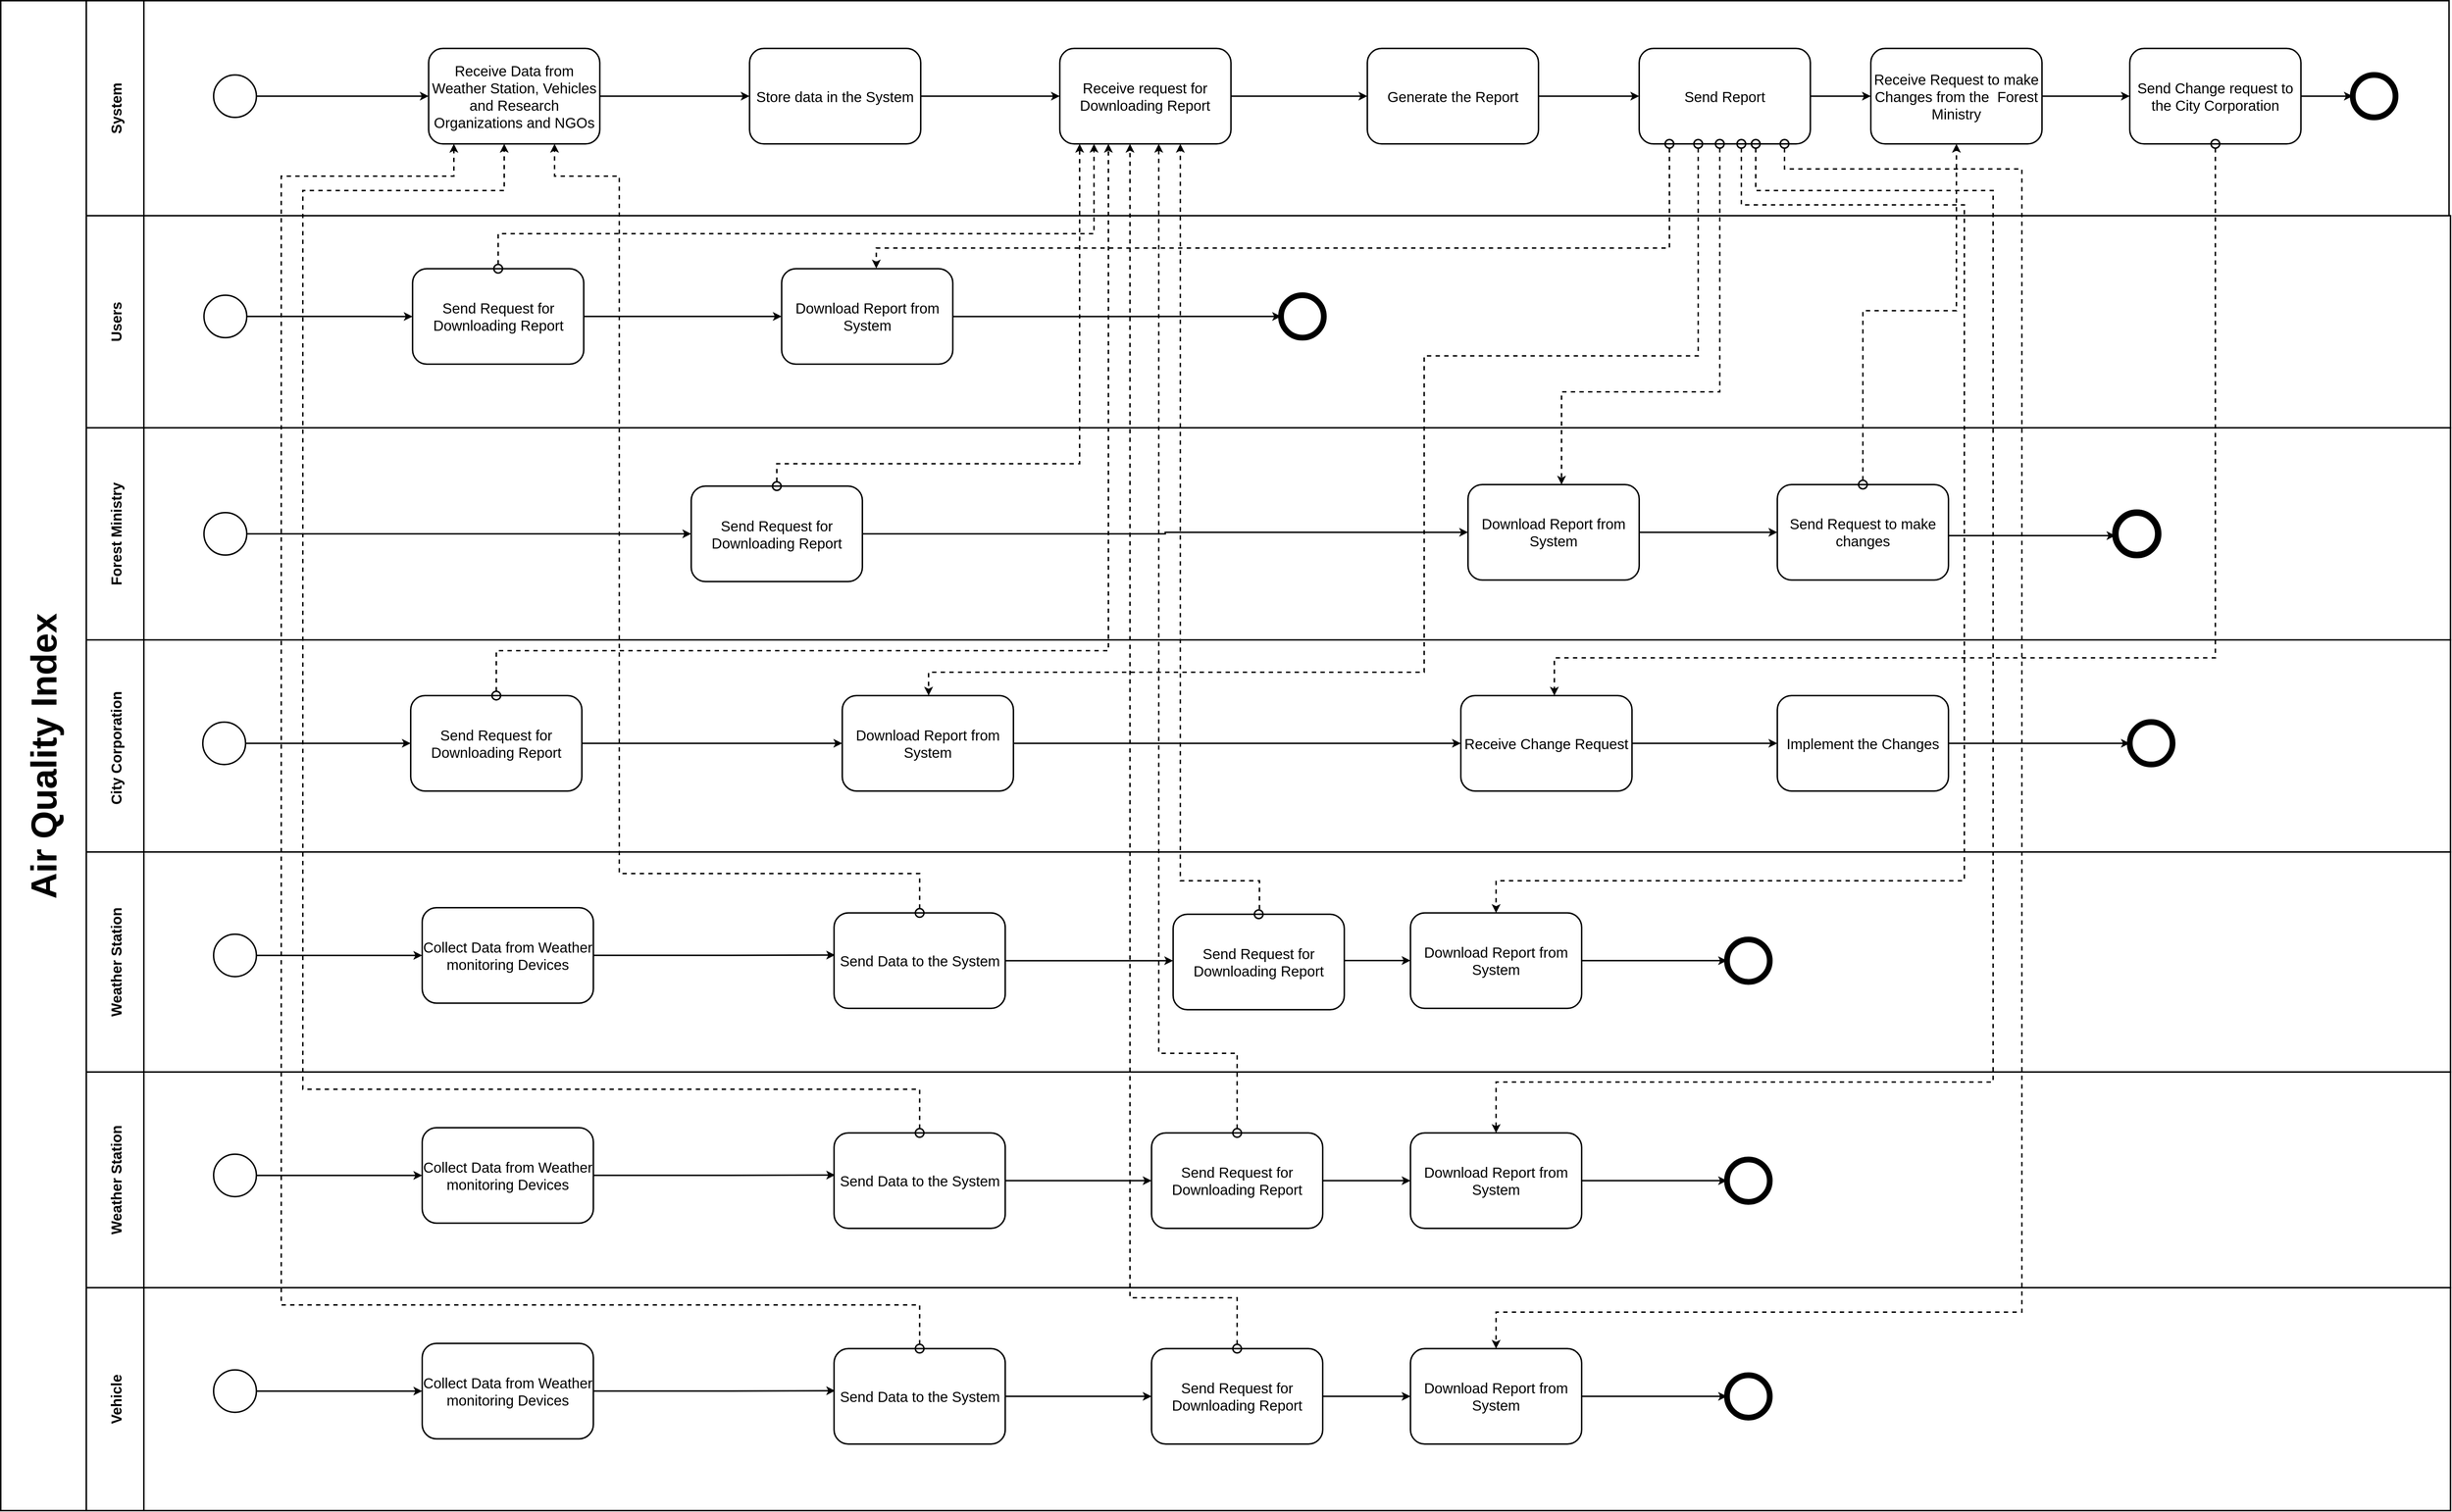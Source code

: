 <mxfile version="20.2.7" type="github">
  <diagram id="EGwHfUXkq1iX7QBWrGjY" name="Page-1">
    <mxGraphModel dx="3460" dy="3030" grid="1" gridSize="10" guides="1" tooltips="1" connect="1" arrows="1" fold="1" page="1" pageScale="1" pageWidth="850" pageHeight="1100" math="0" shadow="0">
      <root>
        <mxCell id="0" />
        <mxCell id="1" parent="0" />
        <mxCell id="SZ60Rxk3fcdrMn_OHQnN-103" value="Users" style="swimlane;horizontal=0;startSize=80;strokeWidth=2;fontSize=20;" vertex="1" parent="1">
          <mxGeometry x="298.983" y="-435" width="3286.907" height="295" as="geometry" />
        </mxCell>
        <mxCell id="SZ60Rxk3fcdrMn_OHQnN-104" style="edgeStyle=orthogonalEdgeStyle;shape=connector;rounded=0;orthogonalLoop=1;jettySize=auto;html=1;exitX=1;exitY=0.5;exitDx=0;exitDy=0;exitPerimeter=0;labelBackgroundColor=default;fontFamily=Helvetica;fontSize=11;fontColor=default;startArrow=none;startFill=0;endArrow=classic;strokeColor=default;strokeWidth=2;" edge="1" parent="SZ60Rxk3fcdrMn_OHQnN-103" source="SZ60Rxk3fcdrMn_OHQnN-105" target="SZ60Rxk3fcdrMn_OHQnN-110">
          <mxGeometry relative="1" as="geometry" />
        </mxCell>
        <mxCell id="SZ60Rxk3fcdrMn_OHQnN-105" value="" style="strokeWidth=2;html=1;shape=mxgraph.flowchart.start_2;whiteSpace=wrap;" vertex="1" parent="SZ60Rxk3fcdrMn_OHQnN-103">
          <mxGeometry x="163.602" y="110.625" width="59.492" height="59" as="geometry" />
        </mxCell>
        <mxCell id="SZ60Rxk3fcdrMn_OHQnN-106" value="" style="strokeWidth=8;html=1;shape=mxgraph.flowchart.start_2;whiteSpace=wrap;" vertex="1" parent="SZ60Rxk3fcdrMn_OHQnN-103">
          <mxGeometry x="1661.021" y="110.625" width="59.492" height="59" as="geometry" />
        </mxCell>
        <mxCell id="SZ60Rxk3fcdrMn_OHQnN-107" value="&lt;span style=&quot;font-size: 20px;&quot;&gt;Download Report from System&lt;/span&gt;" style="rounded=1;whiteSpace=wrap;html=1;strokeWidth=2;" vertex="1" parent="SZ60Rxk3fcdrMn_OHQnN-103">
          <mxGeometry x="966.737" y="73.75" width="237.966" height="132.75" as="geometry" />
        </mxCell>
        <mxCell id="SZ60Rxk3fcdrMn_OHQnN-108" style="edgeStyle=orthogonalEdgeStyle;rounded=0;orthogonalLoop=1;jettySize=auto;html=1;entryX=0;entryY=0.5;entryDx=0;entryDy=0;entryPerimeter=0;strokeWidth=2;" edge="1" parent="SZ60Rxk3fcdrMn_OHQnN-103" source="SZ60Rxk3fcdrMn_OHQnN-107" target="SZ60Rxk3fcdrMn_OHQnN-106">
          <mxGeometry relative="1" as="geometry">
            <mxPoint x="1027.657" y="139.668" as="targetPoint" />
          </mxGeometry>
        </mxCell>
        <mxCell id="SZ60Rxk3fcdrMn_OHQnN-109" style="edgeStyle=orthogonalEdgeStyle;shape=connector;rounded=0;orthogonalLoop=1;jettySize=auto;html=1;exitX=1;exitY=0.5;exitDx=0;exitDy=0;entryX=0;entryY=0.5;entryDx=0;entryDy=0;labelBackgroundColor=default;fontFamily=Helvetica;fontSize=11;fontColor=default;startArrow=none;startFill=0;endArrow=classic;strokeColor=default;strokeWidth=2;" edge="1" parent="SZ60Rxk3fcdrMn_OHQnN-103" source="SZ60Rxk3fcdrMn_OHQnN-110" target="SZ60Rxk3fcdrMn_OHQnN-107">
          <mxGeometry relative="1" as="geometry" />
        </mxCell>
        <mxCell id="SZ60Rxk3fcdrMn_OHQnN-110" value="&lt;span style=&quot;font-size: 20px;&quot;&gt;Send Request for Downloading Report&lt;/span&gt;" style="rounded=1;whiteSpace=wrap;html=1;strokeWidth=2;" vertex="1" parent="SZ60Rxk3fcdrMn_OHQnN-103">
          <mxGeometry x="453.623" y="73.75" width="237.966" height="132.75" as="geometry" />
        </mxCell>
        <mxCell id="SZ60Rxk3fcdrMn_OHQnN-111" value="Weather Station" style="swimlane;horizontal=0;startSize=80;fillStyle=solid;strokeWidth=2;fontSize=20;fontStyle=1" vertex="1" parent="1">
          <mxGeometry x="298.983" y="756" width="3286.91" height="300" as="geometry" />
        </mxCell>
        <mxCell id="SZ60Rxk3fcdrMn_OHQnN-112" style="edgeStyle=orthogonalEdgeStyle;rounded=0;orthogonalLoop=1;jettySize=auto;html=1;entryX=0;entryY=0.5;entryDx=0;entryDy=0;strokeWidth=2;" edge="1" parent="SZ60Rxk3fcdrMn_OHQnN-111" source="SZ60Rxk3fcdrMn_OHQnN-113" target="SZ60Rxk3fcdrMn_OHQnN-115">
          <mxGeometry relative="1" as="geometry" />
        </mxCell>
        <mxCell id="SZ60Rxk3fcdrMn_OHQnN-113" value="" style="strokeWidth=2;html=1;shape=mxgraph.flowchart.start_2;whiteSpace=wrap;" vertex="1" parent="SZ60Rxk3fcdrMn_OHQnN-111">
          <mxGeometry x="176.987" y="114.313" width="59.492" height="59" as="geometry" />
        </mxCell>
        <mxCell id="SZ60Rxk3fcdrMn_OHQnN-114" style="edgeStyle=orthogonalEdgeStyle;rounded=0;orthogonalLoop=1;jettySize=auto;html=1;entryX=0.006;entryY=0.441;entryDx=0;entryDy=0;entryPerimeter=0;strokeWidth=2;" edge="1" parent="SZ60Rxk3fcdrMn_OHQnN-111" source="SZ60Rxk3fcdrMn_OHQnN-115" target="SZ60Rxk3fcdrMn_OHQnN-117">
          <mxGeometry relative="1" as="geometry" />
        </mxCell>
        <mxCell id="SZ60Rxk3fcdrMn_OHQnN-115" value="&lt;font style=&quot;font-size: 20px;&quot;&gt;Collect Data from Weather monitoring Devices&lt;/font&gt;" style="rounded=1;whiteSpace=wrap;html=1;strokeWidth=2;" vertex="1" parent="SZ60Rxk3fcdrMn_OHQnN-111">
          <mxGeometry x="467.008" y="77.438" width="237.966" height="132.75" as="geometry" />
        </mxCell>
        <mxCell id="SZ60Rxk3fcdrMn_OHQnN-116" style="edgeStyle=orthogonalEdgeStyle;rounded=0;orthogonalLoop=1;jettySize=auto;html=1;strokeWidth=2;" edge="1" parent="SZ60Rxk3fcdrMn_OHQnN-111" source="SZ60Rxk3fcdrMn_OHQnN-117" target="SZ60Rxk3fcdrMn_OHQnN-120">
          <mxGeometry relative="1" as="geometry">
            <mxPoint x="1502.16" y="150.845" as="targetPoint" />
          </mxGeometry>
        </mxCell>
        <mxCell id="SZ60Rxk3fcdrMn_OHQnN-117" value="&lt;font style=&quot;font-size: 20px;&quot;&gt;Send Data to the System&lt;/font&gt;" style="rounded=1;whiteSpace=wrap;html=1;strokeWidth=2;" vertex="1" parent="SZ60Rxk3fcdrMn_OHQnN-111">
          <mxGeometry x="1039.614" y="84.812" width="237.966" height="132.75" as="geometry" />
        </mxCell>
        <mxCell id="SZ60Rxk3fcdrMn_OHQnN-118" value="&lt;font style=&quot;font-size: 20px;&quot;&gt;Download Report from System&lt;/font&gt;" style="rounded=1;whiteSpace=wrap;html=1;strokeWidth=2;" vertex="1" parent="SZ60Rxk3fcdrMn_OHQnN-111">
          <mxGeometry x="1841.013" y="84.81" width="237.966" height="132.75" as="geometry" />
        </mxCell>
        <mxCell id="SZ60Rxk3fcdrMn_OHQnN-119" style="edgeStyle=orthogonalEdgeStyle;rounded=0;orthogonalLoop=1;jettySize=auto;html=1;strokeWidth=2;" edge="1" parent="SZ60Rxk3fcdrMn_OHQnN-111" source="SZ60Rxk3fcdrMn_OHQnN-118" target="SZ60Rxk3fcdrMn_OHQnN-122">
          <mxGeometry relative="1" as="geometry">
            <mxPoint x="2242.447" y="150.728" as="targetPoint" />
          </mxGeometry>
        </mxCell>
        <mxCell id="SZ60Rxk3fcdrMn_OHQnN-120" value="&lt;font style=&quot;font-size: 20px;&quot;&gt;Send Request for Downloading Report&lt;/font&gt;" style="rounded=1;whiteSpace=wrap;html=1;strokeWidth=2;" vertex="1" parent="SZ60Rxk3fcdrMn_OHQnN-111">
          <mxGeometry x="1481.013" y="84.81" width="237.966" height="132.75" as="geometry" />
        </mxCell>
        <mxCell id="SZ60Rxk3fcdrMn_OHQnN-121" style="edgeStyle=orthogonalEdgeStyle;rounded=0;orthogonalLoop=1;jettySize=auto;html=1;strokeWidth=2;" edge="1" parent="SZ60Rxk3fcdrMn_OHQnN-111" source="SZ60Rxk3fcdrMn_OHQnN-120" target="SZ60Rxk3fcdrMn_OHQnN-118">
          <mxGeometry relative="1" as="geometry">
            <mxPoint x="1482.036" y="-278.965" as="sourcePoint" />
            <mxPoint x="1532.034" y="-272.63" as="targetPoint" />
          </mxGeometry>
        </mxCell>
        <mxCell id="SZ60Rxk3fcdrMn_OHQnN-122" value="" style="strokeWidth=8;html=1;shape=mxgraph.flowchart.start_2;whiteSpace=wrap;" vertex="1" parent="SZ60Rxk3fcdrMn_OHQnN-111">
          <mxGeometry x="2281.021" y="121.69" width="59.492" height="59" as="geometry" />
        </mxCell>
        <mxCell id="SZ60Rxk3fcdrMn_OHQnN-123" value="City Corporation " style="swimlane;horizontal=0;startSize=80;strokeWidth=2;fontSize=20;" vertex="1" parent="1">
          <mxGeometry x="298.983" y="155" width="3286.907" height="295" as="geometry" />
        </mxCell>
        <mxCell id="SZ60Rxk3fcdrMn_OHQnN-124" value="" style="strokeWidth=2;html=1;shape=mxgraph.flowchart.start_2;whiteSpace=wrap;" vertex="1" parent="SZ60Rxk3fcdrMn_OHQnN-123">
          <mxGeometry x="161.952" y="114.315" width="59.492" height="59" as="geometry" />
        </mxCell>
        <mxCell id="SZ60Rxk3fcdrMn_OHQnN-125" value="" style="strokeWidth=8;html=1;shape=mxgraph.flowchart.start_2;whiteSpace=wrap;" vertex="1" parent="SZ60Rxk3fcdrMn_OHQnN-123">
          <mxGeometry x="2841.021" y="114.31" width="59.492" height="59" as="geometry" />
        </mxCell>
        <mxCell id="SZ60Rxk3fcdrMn_OHQnN-126" value="&lt;font style=&quot;font-size: 20px;&quot;&gt;Download Report from System&lt;/font&gt;" style="rounded=1;whiteSpace=wrap;html=1;strokeWidth=2;" vertex="1" parent="SZ60Rxk3fcdrMn_OHQnN-123">
          <mxGeometry x="1051.013" y="77.44" width="237.966" height="132.75" as="geometry" />
        </mxCell>
        <mxCell id="SZ60Rxk3fcdrMn_OHQnN-127" style="edgeStyle=orthogonalEdgeStyle;rounded=0;orthogonalLoop=1;jettySize=auto;html=1;strokeWidth=2;" edge="1" parent="SZ60Rxk3fcdrMn_OHQnN-123" source="SZ60Rxk3fcdrMn_OHQnN-124" target="SZ60Rxk3fcdrMn_OHQnN-129">
          <mxGeometry relative="1" as="geometry">
            <mxPoint x="411.017" y="144" as="targetPoint" />
          </mxGeometry>
        </mxCell>
        <mxCell id="SZ60Rxk3fcdrMn_OHQnN-128" style="edgeStyle=orthogonalEdgeStyle;rounded=0;orthogonalLoop=1;jettySize=auto;html=1;strokeWidth=2;" edge="1" parent="SZ60Rxk3fcdrMn_OHQnN-123" source="SZ60Rxk3fcdrMn_OHQnN-126" target="SZ60Rxk3fcdrMn_OHQnN-131">
          <mxGeometry relative="1" as="geometry">
            <mxPoint x="1738.985" y="151.143" as="sourcePoint" />
            <mxPoint x="1601.017" y="175" as="targetPoint" />
            <Array as="points" />
          </mxGeometry>
        </mxCell>
        <mxCell id="SZ60Rxk3fcdrMn_OHQnN-129" value="&lt;font style=&quot;font-size: 20px;&quot;&gt;Send Request for Downloading Report&lt;/font&gt;" style="rounded=1;whiteSpace=wrap;html=1;strokeWidth=2;" vertex="1" parent="SZ60Rxk3fcdrMn_OHQnN-123">
          <mxGeometry x="451.013" y="77.44" width="237.966" height="132.75" as="geometry" />
        </mxCell>
        <mxCell id="SZ60Rxk3fcdrMn_OHQnN-130" style="edgeStyle=orthogonalEdgeStyle;rounded=0;orthogonalLoop=1;jettySize=auto;html=1;strokeWidth=2;" edge="1" parent="SZ60Rxk3fcdrMn_OHQnN-123" source="SZ60Rxk3fcdrMn_OHQnN-129" target="SZ60Rxk3fcdrMn_OHQnN-126">
          <mxGeometry relative="1" as="geometry">
            <mxPoint x="711.019" y="153.665" as="sourcePoint" />
            <mxPoint x="761.017" y="160" as="targetPoint" />
          </mxGeometry>
        </mxCell>
        <mxCell id="SZ60Rxk3fcdrMn_OHQnN-131" value="&lt;font style=&quot;font-size: 20px;&quot;&gt;Receive Change Request&lt;/font&gt;" style="rounded=1;whiteSpace=wrap;html=1;strokeWidth=2;" vertex="1" parent="SZ60Rxk3fcdrMn_OHQnN-123">
          <mxGeometry x="1911.013" y="77.44" width="237.966" height="132.75" as="geometry" />
        </mxCell>
        <mxCell id="SZ60Rxk3fcdrMn_OHQnN-132" style="edgeStyle=orthogonalEdgeStyle;rounded=0;orthogonalLoop=1;jettySize=auto;html=1;strokeWidth=2;" edge="1" parent="SZ60Rxk3fcdrMn_OHQnN-123" source="SZ60Rxk3fcdrMn_OHQnN-131" target="SZ60Rxk3fcdrMn_OHQnN-133">
          <mxGeometry relative="1" as="geometry">
            <mxPoint x="1801.019" y="153.8" as="sourcePoint" />
            <mxPoint x="1991.017" y="145" as="targetPoint" />
            <Array as="points" />
          </mxGeometry>
        </mxCell>
        <mxCell id="SZ60Rxk3fcdrMn_OHQnN-133" value="&lt;font style=&quot;font-size: 20px;&quot;&gt;Implement the Changes&lt;/font&gt;" style="rounded=1;whiteSpace=wrap;html=1;strokeWidth=2;" vertex="1" parent="SZ60Rxk3fcdrMn_OHQnN-123">
          <mxGeometry x="2351.013" y="77.44" width="237.966" height="132.75" as="geometry" />
        </mxCell>
        <mxCell id="SZ60Rxk3fcdrMn_OHQnN-134" style="edgeStyle=orthogonalEdgeStyle;rounded=0;orthogonalLoop=1;jettySize=auto;html=1;strokeWidth=2;" edge="1" parent="SZ60Rxk3fcdrMn_OHQnN-123" source="SZ60Rxk3fcdrMn_OHQnN-133" target="SZ60Rxk3fcdrMn_OHQnN-125">
          <mxGeometry relative="1" as="geometry">
            <mxPoint x="1982.036" y="-3.64" as="sourcePoint" />
            <mxPoint x="2461.017" y="132.56" as="targetPoint" />
            <Array as="points" />
          </mxGeometry>
        </mxCell>
        <mxCell id="SZ60Rxk3fcdrMn_OHQnN-135" value="Vehicle" style="swimlane;horizontal=0;startSize=80;fillStyle=solid;strokeWidth=2;fontSize=20;fontStyle=1" vertex="1" parent="1">
          <mxGeometry x="298.983" y="1056" width="3286.91" height="310" as="geometry" />
        </mxCell>
        <mxCell id="SZ60Rxk3fcdrMn_OHQnN-136" style="edgeStyle=orthogonalEdgeStyle;rounded=0;orthogonalLoop=1;jettySize=auto;html=1;entryX=0;entryY=0.5;entryDx=0;entryDy=0;strokeWidth=2;" edge="1" parent="SZ60Rxk3fcdrMn_OHQnN-135" source="SZ60Rxk3fcdrMn_OHQnN-137" target="SZ60Rxk3fcdrMn_OHQnN-139">
          <mxGeometry relative="1" as="geometry" />
        </mxCell>
        <mxCell id="SZ60Rxk3fcdrMn_OHQnN-137" value="" style="strokeWidth=2;html=1;shape=mxgraph.flowchart.start_2;whiteSpace=wrap;" vertex="1" parent="SZ60Rxk3fcdrMn_OHQnN-135">
          <mxGeometry x="176.987" y="114.313" width="59.492" height="59" as="geometry" />
        </mxCell>
        <mxCell id="SZ60Rxk3fcdrMn_OHQnN-138" style="edgeStyle=orthogonalEdgeStyle;rounded=0;orthogonalLoop=1;jettySize=auto;html=1;entryX=0.006;entryY=0.441;entryDx=0;entryDy=0;entryPerimeter=0;strokeWidth=2;" edge="1" parent="SZ60Rxk3fcdrMn_OHQnN-135" source="SZ60Rxk3fcdrMn_OHQnN-139" target="SZ60Rxk3fcdrMn_OHQnN-141">
          <mxGeometry relative="1" as="geometry" />
        </mxCell>
        <mxCell id="SZ60Rxk3fcdrMn_OHQnN-139" value="&lt;font style=&quot;font-size: 20px;&quot;&gt;Collect Data from Weather monitoring Devices&lt;/font&gt;" style="rounded=1;whiteSpace=wrap;html=1;strokeWidth=2;" vertex="1" parent="SZ60Rxk3fcdrMn_OHQnN-135">
          <mxGeometry x="467.008" y="77.438" width="237.966" height="132.75" as="geometry" />
        </mxCell>
        <mxCell id="SZ60Rxk3fcdrMn_OHQnN-140" style="edgeStyle=orthogonalEdgeStyle;rounded=0;orthogonalLoop=1;jettySize=auto;html=1;strokeWidth=2;" edge="1" parent="SZ60Rxk3fcdrMn_OHQnN-135" source="SZ60Rxk3fcdrMn_OHQnN-141" target="SZ60Rxk3fcdrMn_OHQnN-144">
          <mxGeometry relative="1" as="geometry">
            <mxPoint x="1502.16" y="150.845" as="targetPoint" />
          </mxGeometry>
        </mxCell>
        <mxCell id="SZ60Rxk3fcdrMn_OHQnN-141" value="&lt;font style=&quot;font-size: 20px;&quot;&gt;Send Data to the System&lt;/font&gt;" style="rounded=1;whiteSpace=wrap;html=1;strokeWidth=2;" vertex="1" parent="SZ60Rxk3fcdrMn_OHQnN-135">
          <mxGeometry x="1039.614" y="84.812" width="237.966" height="132.75" as="geometry" />
        </mxCell>
        <mxCell id="SZ60Rxk3fcdrMn_OHQnN-142" value="&lt;font style=&quot;font-size: 20px;&quot;&gt;Download Report from System&lt;/font&gt;" style="rounded=1;whiteSpace=wrap;html=1;strokeWidth=2;" vertex="1" parent="SZ60Rxk3fcdrMn_OHQnN-135">
          <mxGeometry x="1841.013" y="84.81" width="237.966" height="132.75" as="geometry" />
        </mxCell>
        <mxCell id="SZ60Rxk3fcdrMn_OHQnN-143" style="edgeStyle=orthogonalEdgeStyle;rounded=0;orthogonalLoop=1;jettySize=auto;html=1;strokeWidth=2;" edge="1" parent="SZ60Rxk3fcdrMn_OHQnN-135" source="SZ60Rxk3fcdrMn_OHQnN-142" target="SZ60Rxk3fcdrMn_OHQnN-146">
          <mxGeometry relative="1" as="geometry">
            <mxPoint x="2242.447" y="150.728" as="targetPoint" />
          </mxGeometry>
        </mxCell>
        <mxCell id="SZ60Rxk3fcdrMn_OHQnN-144" value="&lt;font style=&quot;font-size: 20px;&quot;&gt;Send Request for Downloading Report&lt;/font&gt;" style="rounded=1;whiteSpace=wrap;html=1;strokeWidth=2;" vertex="1" parent="SZ60Rxk3fcdrMn_OHQnN-135">
          <mxGeometry x="1481.013" y="84.81" width="237.966" height="132.75" as="geometry" />
        </mxCell>
        <mxCell id="SZ60Rxk3fcdrMn_OHQnN-145" style="edgeStyle=orthogonalEdgeStyle;rounded=0;orthogonalLoop=1;jettySize=auto;html=1;strokeWidth=2;" edge="1" parent="SZ60Rxk3fcdrMn_OHQnN-135" source="SZ60Rxk3fcdrMn_OHQnN-144" target="SZ60Rxk3fcdrMn_OHQnN-142">
          <mxGeometry relative="1" as="geometry">
            <mxPoint x="1482.036" y="-278.965" as="sourcePoint" />
            <mxPoint x="1532.034" y="-272.63" as="targetPoint" />
          </mxGeometry>
        </mxCell>
        <mxCell id="SZ60Rxk3fcdrMn_OHQnN-146" value="" style="strokeWidth=8;html=1;shape=mxgraph.flowchart.start_2;whiteSpace=wrap;" vertex="1" parent="SZ60Rxk3fcdrMn_OHQnN-135">
          <mxGeometry x="2281.021" y="121.69" width="59.492" height="59" as="geometry" />
        </mxCell>
        <mxCell id="SZ60Rxk3fcdrMn_OHQnN-147" value="Forest Ministry" style="swimlane;horizontal=0;startSize=80;strokeWidth=2;fontSize=20;rounded=0;swimlaneLine=1;" vertex="1" parent="1">
          <mxGeometry x="298.983" y="-140" width="3286.907" height="295" as="geometry">
            <mxRectangle x="880" y="360" width="40" height="150" as="alternateBounds" />
          </mxGeometry>
        </mxCell>
        <mxCell id="SZ60Rxk3fcdrMn_OHQnN-148" style="edgeStyle=orthogonalEdgeStyle;rounded=0;orthogonalLoop=1;jettySize=auto;html=1;strokeWidth=2;" edge="1" parent="SZ60Rxk3fcdrMn_OHQnN-147" source="SZ60Rxk3fcdrMn_OHQnN-150" target="SZ60Rxk3fcdrMn_OHQnN-151">
          <mxGeometry relative="1" as="geometry">
            <mxPoint x="2341.017" y="145.38" as="targetPoint" />
            <mxPoint x="2111.017" y="149" as="sourcePoint" />
          </mxGeometry>
        </mxCell>
        <mxCell id="SZ60Rxk3fcdrMn_OHQnN-149" value="" style="strokeWidth=2;html=1;shape=mxgraph.flowchart.start_2;whiteSpace=wrap;" vertex="1" parent="SZ60Rxk3fcdrMn_OHQnN-147">
          <mxGeometry x="163.602" y="118" width="59.492" height="59" as="geometry" />
        </mxCell>
        <mxCell id="SZ60Rxk3fcdrMn_OHQnN-150" value="&lt;font style=&quot;font-size: 20px;&quot;&gt;Download Report from System&lt;/font&gt;" style="rounded=1;whiteSpace=wrap;html=1;strokeWidth=2;" vertex="1" parent="SZ60Rxk3fcdrMn_OHQnN-147">
          <mxGeometry x="1921.013" y="79" width="237.966" height="132.75" as="geometry" />
        </mxCell>
        <mxCell id="SZ60Rxk3fcdrMn_OHQnN-151" value="&lt;font style=&quot;font-size: 20px;&quot;&gt;Send Request to make changes&lt;br&gt;&lt;/font&gt;" style="rounded=1;whiteSpace=wrap;html=1;strokeWidth=2;" vertex="1" parent="SZ60Rxk3fcdrMn_OHQnN-147">
          <mxGeometry x="2351.013" y="79" width="237.966" height="132.75" as="geometry" />
        </mxCell>
        <mxCell id="SZ60Rxk3fcdrMn_OHQnN-152" value="Weather Station" style="swimlane;horizontal=0;startSize=80;fillStyle=solid;strokeWidth=2;fontSize=20;fontStyle=1" vertex="1" parent="1">
          <mxGeometry x="298.983" y="450" width="3286.91" height="306" as="geometry" />
        </mxCell>
        <mxCell id="SZ60Rxk3fcdrMn_OHQnN-153" style="edgeStyle=orthogonalEdgeStyle;rounded=0;orthogonalLoop=1;jettySize=auto;html=1;entryX=0;entryY=0.5;entryDx=0;entryDy=0;strokeWidth=2;" edge="1" parent="SZ60Rxk3fcdrMn_OHQnN-152" source="SZ60Rxk3fcdrMn_OHQnN-154" target="SZ60Rxk3fcdrMn_OHQnN-156">
          <mxGeometry relative="1" as="geometry" />
        </mxCell>
        <mxCell id="SZ60Rxk3fcdrMn_OHQnN-154" value="" style="strokeWidth=2;html=1;shape=mxgraph.flowchart.start_2;whiteSpace=wrap;" vertex="1" parent="SZ60Rxk3fcdrMn_OHQnN-152">
          <mxGeometry x="176.987" y="114.313" width="59.492" height="59" as="geometry" />
        </mxCell>
        <mxCell id="SZ60Rxk3fcdrMn_OHQnN-155" style="edgeStyle=orthogonalEdgeStyle;rounded=0;orthogonalLoop=1;jettySize=auto;html=1;entryX=0.006;entryY=0.441;entryDx=0;entryDy=0;entryPerimeter=0;strokeWidth=2;" edge="1" parent="SZ60Rxk3fcdrMn_OHQnN-152" source="SZ60Rxk3fcdrMn_OHQnN-156" target="SZ60Rxk3fcdrMn_OHQnN-158">
          <mxGeometry relative="1" as="geometry" />
        </mxCell>
        <mxCell id="SZ60Rxk3fcdrMn_OHQnN-156" value="&lt;font style=&quot;font-size: 20px;&quot;&gt;Collect Data from Weather monitoring Devices&lt;/font&gt;" style="rounded=1;whiteSpace=wrap;html=1;strokeWidth=2;" vertex="1" parent="SZ60Rxk3fcdrMn_OHQnN-152">
          <mxGeometry x="467.008" y="77.438" width="237.966" height="132.75" as="geometry" />
        </mxCell>
        <mxCell id="SZ60Rxk3fcdrMn_OHQnN-157" style="edgeStyle=orthogonalEdgeStyle;rounded=0;orthogonalLoop=1;jettySize=auto;html=1;strokeWidth=2;" edge="1" parent="SZ60Rxk3fcdrMn_OHQnN-152" source="SZ60Rxk3fcdrMn_OHQnN-158" target="SZ60Rxk3fcdrMn_OHQnN-161">
          <mxGeometry relative="1" as="geometry">
            <mxPoint x="1502.16" y="150.845" as="targetPoint" />
            <Array as="points">
              <mxPoint x="1441" y="151" />
              <mxPoint x="1441" y="151" />
            </Array>
          </mxGeometry>
        </mxCell>
        <mxCell id="SZ60Rxk3fcdrMn_OHQnN-158" value="&lt;font style=&quot;font-size: 20px;&quot;&gt;Send Data to the System&lt;/font&gt;" style="rounded=1;whiteSpace=wrap;html=1;strokeWidth=2;" vertex="1" parent="SZ60Rxk3fcdrMn_OHQnN-152">
          <mxGeometry x="1039.614" y="84.812" width="237.966" height="132.75" as="geometry" />
        </mxCell>
        <mxCell id="SZ60Rxk3fcdrMn_OHQnN-159" value="&lt;font style=&quot;font-size: 20px;&quot;&gt;Download Report from System&lt;/font&gt;" style="rounded=1;whiteSpace=wrap;html=1;strokeWidth=2;" vertex="1" parent="SZ60Rxk3fcdrMn_OHQnN-152">
          <mxGeometry x="1841.013" y="84.81" width="237.966" height="132.75" as="geometry" />
        </mxCell>
        <mxCell id="SZ60Rxk3fcdrMn_OHQnN-160" style="edgeStyle=orthogonalEdgeStyle;rounded=0;orthogonalLoop=1;jettySize=auto;html=1;strokeWidth=2;" edge="1" parent="SZ60Rxk3fcdrMn_OHQnN-152" source="SZ60Rxk3fcdrMn_OHQnN-159" target="SZ60Rxk3fcdrMn_OHQnN-163">
          <mxGeometry relative="1" as="geometry">
            <mxPoint x="2242.447" y="150.728" as="targetPoint" />
          </mxGeometry>
        </mxCell>
        <mxCell id="SZ60Rxk3fcdrMn_OHQnN-161" value="&lt;font style=&quot;font-size: 20px;&quot;&gt;Send Request for Downloading Report&lt;/font&gt;" style="rounded=1;whiteSpace=wrap;html=1;strokeWidth=2;" vertex="1" parent="SZ60Rxk3fcdrMn_OHQnN-152">
          <mxGeometry x="1511.013" y="86.63" width="237.966" height="132.75" as="geometry" />
        </mxCell>
        <mxCell id="SZ60Rxk3fcdrMn_OHQnN-162" style="edgeStyle=orthogonalEdgeStyle;rounded=0;orthogonalLoop=1;jettySize=auto;html=1;strokeWidth=2;" edge="1" parent="SZ60Rxk3fcdrMn_OHQnN-152" source="SZ60Rxk3fcdrMn_OHQnN-161" target="SZ60Rxk3fcdrMn_OHQnN-159">
          <mxGeometry relative="1" as="geometry">
            <mxPoint x="1482.036" y="-278.965" as="sourcePoint" />
            <mxPoint x="1532.034" y="-272.63" as="targetPoint" />
            <Array as="points">
              <mxPoint x="1771" y="151" />
              <mxPoint x="1771" y="151" />
            </Array>
          </mxGeometry>
        </mxCell>
        <mxCell id="SZ60Rxk3fcdrMn_OHQnN-163" value="" style="strokeWidth=8;html=1;shape=mxgraph.flowchart.start_2;whiteSpace=wrap;" vertex="1" parent="SZ60Rxk3fcdrMn_OHQnN-152">
          <mxGeometry x="2281.021" y="121.69" width="59.492" height="59" as="geometry" />
        </mxCell>
        <mxCell id="SZ60Rxk3fcdrMn_OHQnN-164" value="&lt;font style=&quot;font-size: 20px;&quot;&gt;Send Request for Downloading Report&lt;/font&gt;" style="rounded=1;whiteSpace=wrap;html=1;strokeWidth=2;" vertex="1" parent="1">
          <mxGeometry x="1139.996" y="-58.87" width="237.966" height="132.75" as="geometry" />
        </mxCell>
        <mxCell id="SZ60Rxk3fcdrMn_OHQnN-165" style="edgeStyle=orthogonalEdgeStyle;rounded=0;orthogonalLoop=1;jettySize=auto;html=1;strokeWidth=2;" edge="1" parent="1" source="SZ60Rxk3fcdrMn_OHQnN-164" target="SZ60Rxk3fcdrMn_OHQnN-150">
          <mxGeometry relative="1" as="geometry">
            <mxPoint x="1871.017" y="148" as="targetPoint" />
            <mxPoint x="1781.019" y="153.79" as="sourcePoint" />
          </mxGeometry>
        </mxCell>
        <mxCell id="SZ60Rxk3fcdrMn_OHQnN-166" style="edgeStyle=orthogonalEdgeStyle;rounded=0;orthogonalLoop=1;jettySize=auto;html=1;strokeWidth=2;" edge="1" parent="1" source="SZ60Rxk3fcdrMn_OHQnN-149" target="SZ60Rxk3fcdrMn_OHQnN-164">
          <mxGeometry relative="1" as="geometry">
            <mxPoint x="448.75" y="156.5" as="targetPoint" />
          </mxGeometry>
        </mxCell>
        <mxCell id="SZ60Rxk3fcdrMn_OHQnN-167" value="" style="strokeWidth=9;html=1;shape=mxgraph.flowchart.start_2;whiteSpace=wrap;" vertex="1" parent="1">
          <mxGeometry x="3120.004" y="-21.99" width="59.492" height="59" as="geometry" />
        </mxCell>
        <mxCell id="SZ60Rxk3fcdrMn_OHQnN-168" style="edgeStyle=orthogonalEdgeStyle;rounded=0;orthogonalLoop=1;jettySize=auto;html=1;strokeWidth=2;" edge="1" parent="1" source="SZ60Rxk3fcdrMn_OHQnN-151" target="SZ60Rxk3fcdrMn_OHQnN-167">
          <mxGeometry relative="1" as="geometry">
            <mxPoint x="2803.053" y="157.995" as="targetPoint" />
            <mxPoint x="2611.019" y="157.995" as="sourcePoint" />
            <Array as="points">
              <mxPoint x="3009.983" y="10" />
              <mxPoint x="3009.983" y="10" />
            </Array>
          </mxGeometry>
        </mxCell>
        <mxCell id="SZ60Rxk3fcdrMn_OHQnN-169" value="System" style="swimlane;horizontal=0;startSize=80;strokeWidth=2;fontSize=20;" vertex="1" parent="1">
          <mxGeometry x="299" y="-734" width="3284.89" height="299" as="geometry" />
        </mxCell>
        <mxCell id="SZ60Rxk3fcdrMn_OHQnN-170" style="edgeStyle=orthogonalEdgeStyle;shape=connector;rounded=0;orthogonalLoop=1;jettySize=auto;html=1;exitX=1;exitY=0.5;exitDx=0;exitDy=0;exitPerimeter=0;labelBackgroundColor=default;fontFamily=Helvetica;fontSize=11;fontColor=default;startArrow=none;startFill=0;endArrow=classic;strokeColor=default;strokeWidth=2;" edge="1" parent="SZ60Rxk3fcdrMn_OHQnN-169" source="SZ60Rxk3fcdrMn_OHQnN-171" target="SZ60Rxk3fcdrMn_OHQnN-173">
          <mxGeometry relative="1" as="geometry">
            <mxPoint x="467.008" y="132.75" as="targetPoint" />
          </mxGeometry>
        </mxCell>
        <mxCell id="SZ60Rxk3fcdrMn_OHQnN-171" value="" style="strokeWidth=2;html=1;shape=mxgraph.flowchart.start_2;whiteSpace=wrap;" vertex="1" parent="SZ60Rxk3fcdrMn_OHQnN-169">
          <mxGeometry x="176.987" y="103.25" width="59.492" height="59" as="geometry" />
        </mxCell>
        <mxCell id="SZ60Rxk3fcdrMn_OHQnN-172" value="" style="strokeWidth=8;html=1;shape=mxgraph.flowchart.start_2;whiteSpace=wrap;" vertex="1" parent="SZ60Rxk3fcdrMn_OHQnN-169">
          <mxGeometry x="3151.004" y="103.25" width="59.492" height="59" as="geometry" />
        </mxCell>
        <mxCell id="SZ60Rxk3fcdrMn_OHQnN-173" value="&lt;font style=&quot;font-size: 20px;&quot;&gt;Receive Data from Weather Station, Vehicles and Research Organizations and NGOs&lt;/font&gt;" style="rounded=1;whiteSpace=wrap;html=1;strokeWidth=2;" vertex="1" parent="SZ60Rxk3fcdrMn_OHQnN-169">
          <mxGeometry x="475.932" y="66.375" width="237.966" height="132.75" as="geometry" />
        </mxCell>
        <mxCell id="SZ60Rxk3fcdrMn_OHQnN-174" value="&lt;font style=&quot;font-size: 20px;&quot;&gt;Store data in the System&lt;/font&gt;" style="rounded=1;whiteSpace=wrap;html=1;strokeWidth=2;" vertex="1" parent="SZ60Rxk3fcdrMn_OHQnN-169">
          <mxGeometry x="922.119" y="66.375" width="237.966" height="132.75" as="geometry" />
        </mxCell>
        <mxCell id="SZ60Rxk3fcdrMn_OHQnN-175" style="edgeStyle=orthogonalEdgeStyle;rounded=0;orthogonalLoop=1;jettySize=auto;html=1;entryX=0;entryY=0.5;entryDx=0;entryDy=0;startArrow=none;startFill=0;endArrow=classic;endFill=1;strokeWidth=2;" edge="1" parent="SZ60Rxk3fcdrMn_OHQnN-169" source="SZ60Rxk3fcdrMn_OHQnN-176" target="SZ60Rxk3fcdrMn_OHQnN-178">
          <mxGeometry relative="1" as="geometry" />
        </mxCell>
        <mxCell id="SZ60Rxk3fcdrMn_OHQnN-176" value="&lt;font style=&quot;font-size: 20px;&quot;&gt;Receive request for Downloading Report&lt;/font&gt;" style="rounded=1;whiteSpace=wrap;html=1;strokeWidth=2;" vertex="1" parent="SZ60Rxk3fcdrMn_OHQnN-169">
          <mxGeometry x="1353.432" y="66.375" width="237.966" height="132.75" as="geometry" />
        </mxCell>
        <mxCell id="SZ60Rxk3fcdrMn_OHQnN-177" style="edgeStyle=orthogonalEdgeStyle;rounded=0;orthogonalLoop=1;jettySize=auto;html=1;startArrow=none;startFill=0;endArrow=classic;endFill=1;strokeWidth=2;" edge="1" parent="SZ60Rxk3fcdrMn_OHQnN-169" source="SZ60Rxk3fcdrMn_OHQnN-178" target="SZ60Rxk3fcdrMn_OHQnN-181">
          <mxGeometry relative="1" as="geometry">
            <mxPoint x="2230" y="133" as="targetPoint" />
          </mxGeometry>
        </mxCell>
        <mxCell id="SZ60Rxk3fcdrMn_OHQnN-178" value="&lt;span style=&quot;font-size: 20px;&quot;&gt;Generate the Report&lt;/span&gt;" style="rounded=1;whiteSpace=wrap;html=1;strokeWidth=2;" vertex="1" parent="SZ60Rxk3fcdrMn_OHQnN-169">
          <mxGeometry x="1780.999" y="66.375" width="237.966" height="132.75" as="geometry" />
        </mxCell>
        <mxCell id="SZ60Rxk3fcdrMn_OHQnN-179" style="edgeStyle=orthogonalEdgeStyle;rounded=0;orthogonalLoop=1;jettySize=auto;html=1;strokeWidth=2;" edge="1" parent="SZ60Rxk3fcdrMn_OHQnN-169" source="SZ60Rxk3fcdrMn_OHQnN-173" target="SZ60Rxk3fcdrMn_OHQnN-174">
          <mxGeometry relative="1" as="geometry">
            <mxPoint x="921.102" y="142.75" as="targetPoint" />
          </mxGeometry>
        </mxCell>
        <mxCell id="SZ60Rxk3fcdrMn_OHQnN-180" style="edgeStyle=orthogonalEdgeStyle;rounded=0;orthogonalLoop=1;jettySize=auto;html=1;exitX=1;exitY=0.5;exitDx=0;exitDy=0;strokeWidth=2;" edge="1" parent="SZ60Rxk3fcdrMn_OHQnN-169" source="SZ60Rxk3fcdrMn_OHQnN-174" target="SZ60Rxk3fcdrMn_OHQnN-176">
          <mxGeometry relative="1" as="geometry">
            <mxPoint x="1352.415" y="142.012" as="targetPoint" />
          </mxGeometry>
        </mxCell>
        <mxCell id="SZ60Rxk3fcdrMn_OHQnN-181" value="&lt;span style=&quot;font-size: 20px;&quot;&gt;Send Report&lt;/span&gt;" style="rounded=1;whiteSpace=wrap;html=1;strokeWidth=2;" vertex="1" parent="SZ60Rxk3fcdrMn_OHQnN-169">
          <mxGeometry x="2158.959" y="66.375" width="237.966" height="132.75" as="geometry" />
        </mxCell>
        <mxCell id="SZ60Rxk3fcdrMn_OHQnN-182" style="edgeStyle=orthogonalEdgeStyle;rounded=0;orthogonalLoop=1;jettySize=auto;html=1;startArrow=none;startFill=0;endArrow=classic;endFill=1;strokeWidth=2;" edge="1" parent="SZ60Rxk3fcdrMn_OHQnN-169" source="SZ60Rxk3fcdrMn_OHQnN-181" target="SZ60Rxk3fcdrMn_OHQnN-183">
          <mxGeometry relative="1" as="geometry">
            <mxPoint x="2500.005" y="132.16" as="sourcePoint" />
            <mxPoint x="2591" y="134" as="targetPoint" />
          </mxGeometry>
        </mxCell>
        <mxCell id="SZ60Rxk3fcdrMn_OHQnN-183" value="&lt;span style=&quot;font-size: 20px;&quot;&gt;Receive Request to make Changes from the&amp;nbsp; Forest Ministry&lt;br&gt;&lt;/span&gt;" style="rounded=1;whiteSpace=wrap;html=1;strokeWidth=2;" vertex="1" parent="SZ60Rxk3fcdrMn_OHQnN-169">
          <mxGeometry x="2480.999" y="66.375" width="237.966" height="132.75" as="geometry" />
        </mxCell>
        <mxCell id="SZ60Rxk3fcdrMn_OHQnN-184" value="&lt;span style=&quot;font-size: 20px;&quot;&gt;Send Change request to the City Corporation&lt;br&gt;&lt;/span&gt;" style="rounded=1;whiteSpace=wrap;html=1;strokeWidth=2;" vertex="1" parent="SZ60Rxk3fcdrMn_OHQnN-169">
          <mxGeometry x="2840.999" y="66.375" width="237.966" height="132.75" as="geometry" />
        </mxCell>
        <mxCell id="SZ60Rxk3fcdrMn_OHQnN-185" style="edgeStyle=orthogonalEdgeStyle;rounded=0;orthogonalLoop=1;jettySize=auto;html=1;startArrow=none;startFill=0;endArrow=classic;endFill=1;strokeWidth=2;" edge="1" parent="SZ60Rxk3fcdrMn_OHQnN-169" source="SZ60Rxk3fcdrMn_OHQnN-183" target="SZ60Rxk3fcdrMn_OHQnN-184">
          <mxGeometry relative="1" as="geometry">
            <mxPoint x="2791.005" y="132.75" as="sourcePoint" />
            <mxPoint x="2674.04" y="878" as="targetPoint" />
          </mxGeometry>
        </mxCell>
        <mxCell id="SZ60Rxk3fcdrMn_OHQnN-186" style="edgeStyle=orthogonalEdgeStyle;rounded=0;orthogonalLoop=1;jettySize=auto;html=1;startArrow=none;startFill=0;endArrow=classic;endFill=1;strokeWidth=2;" edge="1" parent="SZ60Rxk3fcdrMn_OHQnN-169" source="SZ60Rxk3fcdrMn_OHQnN-184" target="SZ60Rxk3fcdrMn_OHQnN-172">
          <mxGeometry relative="1" as="geometry">
            <mxPoint x="3119.735" y="214.0" as="sourcePoint" />
            <mxPoint x="3241.769" y="214.0" as="targetPoint" />
            <Array as="points">
              <mxPoint x="3161" y="144" />
              <mxPoint x="3161" y="144" />
            </Array>
          </mxGeometry>
        </mxCell>
        <mxCell id="SZ60Rxk3fcdrMn_OHQnN-187" style="edgeStyle=orthogonalEdgeStyle;rounded=0;orthogonalLoop=1;jettySize=auto;html=1;startArrow=oval;startFill=0;endArrow=classic;endFill=1;dashed=1;strokeWidth=2;jumpSize=6;startSize=12;" edge="1" parent="1" source="SZ60Rxk3fcdrMn_OHQnN-110" target="SZ60Rxk3fcdrMn_OHQnN-176">
          <mxGeometry relative="1" as="geometry">
            <mxPoint x="1590" y="224" as="targetPoint" />
            <Array as="points">
              <mxPoint x="872" y="-410" />
              <mxPoint x="1700" y="-410" />
            </Array>
          </mxGeometry>
        </mxCell>
        <mxCell id="SZ60Rxk3fcdrMn_OHQnN-188" style="edgeStyle=orthogonalEdgeStyle;rounded=0;orthogonalLoop=1;jettySize=auto;html=1;entryX=0.553;entryY=-0.003;entryDx=0;entryDy=0;entryPerimeter=0;dashed=1;startArrow=oval;startFill=0;endArrow=classic;endFill=1;strokeWidth=2;startSize=12;" edge="1" parent="1" source="SZ60Rxk3fcdrMn_OHQnN-181" target="SZ60Rxk3fcdrMn_OHQnN-107">
          <mxGeometry relative="1" as="geometry">
            <Array as="points">
              <mxPoint x="2500" y="-390" />
              <mxPoint x="1397" y="-390" />
            </Array>
          </mxGeometry>
        </mxCell>
        <mxCell id="SZ60Rxk3fcdrMn_OHQnN-189" value="&lt;b style=&quot;background-color: initial; font-size: 50px;&quot;&gt;&lt;font style=&quot;font-size: 50px;&quot;&gt;Air Quality Index&lt;/font&gt;&lt;/b&gt;" style="rounded=180&#xa;;whiteSpace=wrap;html=1;fontFamily=Helvetica;fontSize=50;fontColor=default;strokeWidth=2;verticalAlign=middle;horizontal=0;" vertex="1" parent="1">
          <mxGeometry x="180" y="-734" width="118.98" height="2100" as="geometry" />
        </mxCell>
        <mxCell id="SZ60Rxk3fcdrMn_OHQnN-190" style="edgeStyle=orthogonalEdgeStyle;rounded=0;orthogonalLoop=1;jettySize=auto;html=1;exitX=0.5;exitY=0;exitDx=0;exitDy=0;dashed=1;startArrow=oval;startFill=0;startSize=12;sourcePerimeterSpacing=0;strokeWidth=2;" edge="1" parent="1" source="SZ60Rxk3fcdrMn_OHQnN-129" target="SZ60Rxk3fcdrMn_OHQnN-176">
          <mxGeometry relative="1" as="geometry">
            <Array as="points">
              <mxPoint x="869" y="170" />
              <mxPoint x="1720" y="170" />
            </Array>
          </mxGeometry>
        </mxCell>
        <mxCell id="SZ60Rxk3fcdrMn_OHQnN-191" style="edgeStyle=orthogonalEdgeStyle;rounded=0;orthogonalLoop=1;jettySize=auto;html=1;dashed=1;startArrow=oval;startFill=0;startSize=12;sourcePerimeterSpacing=0;strokeWidth=2;" edge="1" parent="1" source="SZ60Rxk3fcdrMn_OHQnN-181" target="SZ60Rxk3fcdrMn_OHQnN-126">
          <mxGeometry relative="1" as="geometry">
            <Array as="points">
              <mxPoint x="2540" y="-240" />
              <mxPoint x="2159" y="-240" />
              <mxPoint x="2159" y="200" />
              <mxPoint x="1470" y="200" />
            </Array>
          </mxGeometry>
        </mxCell>
        <mxCell id="SZ60Rxk3fcdrMn_OHQnN-192" style="edgeStyle=orthogonalEdgeStyle;rounded=0;orthogonalLoop=1;jettySize=auto;html=1;exitX=0.5;exitY=0;exitDx=0;exitDy=0;dashed=1;startArrow=oval;startFill=0;startSize=12;sourcePerimeterSpacing=0;strokeWidth=2;" edge="1" parent="1" source="SZ60Rxk3fcdrMn_OHQnN-120" target="SZ60Rxk3fcdrMn_OHQnN-176">
          <mxGeometry relative="1" as="geometry">
            <Array as="points">
              <mxPoint x="1899" y="730" />
              <mxPoint x="1790" y="730" />
            </Array>
          </mxGeometry>
        </mxCell>
        <mxCell id="SZ60Rxk3fcdrMn_OHQnN-193" style="edgeStyle=orthogonalEdgeStyle;rounded=0;orthogonalLoop=1;jettySize=auto;html=1;dashed=1;startArrow=oval;startFill=0;startSize=12;sourcePerimeterSpacing=0;strokeWidth=2;" edge="1" parent="1" source="SZ60Rxk3fcdrMn_OHQnN-181" target="SZ60Rxk3fcdrMn_OHQnN-118">
          <mxGeometry relative="1" as="geometry">
            <mxPoint x="2617.286" y="1612.571" as="targetPoint" />
            <mxPoint x="2630" y="224" as="sourcePoint" />
            <Array as="points">
              <mxPoint x="2620" y="-470" />
              <mxPoint x="2950" y="-470" />
              <mxPoint x="2950" y="770" />
              <mxPoint x="2259" y="770" />
            </Array>
          </mxGeometry>
        </mxCell>
        <mxCell id="SZ60Rxk3fcdrMn_OHQnN-194" style="edgeStyle=orthogonalEdgeStyle;rounded=0;orthogonalLoop=1;jettySize=auto;html=1;dashed=1;startArrow=oval;startFill=0;startSize=12;sourcePerimeterSpacing=0;strokeWidth=2;" edge="1" parent="1" source="SZ60Rxk3fcdrMn_OHQnN-181" target="SZ60Rxk3fcdrMn_OHQnN-150">
          <mxGeometry relative="1" as="geometry">
            <Array as="points">
              <mxPoint x="2570" y="-190" />
              <mxPoint x="2350" y="-190" />
            </Array>
          </mxGeometry>
        </mxCell>
        <mxCell id="SZ60Rxk3fcdrMn_OHQnN-195" style="edgeStyle=orthogonalEdgeStyle;rounded=0;orthogonalLoop=1;jettySize=auto;html=1;dashed=1;startArrow=oval;startFill=0;startSize=12;sourcePerimeterSpacing=0;strokeWidth=2;" edge="1" parent="1" source="SZ60Rxk3fcdrMn_OHQnN-164" target="SZ60Rxk3fcdrMn_OHQnN-176">
          <mxGeometry relative="1" as="geometry">
            <mxPoint x="790" y="684" as="sourcePoint" />
            <Array as="points">
              <mxPoint x="1259" y="-90" />
              <mxPoint x="1680" y="-90" />
            </Array>
          </mxGeometry>
        </mxCell>
        <mxCell id="SZ60Rxk3fcdrMn_OHQnN-196" style="edgeStyle=orthogonalEdgeStyle;rounded=0;orthogonalLoop=1;jettySize=auto;html=1;exitX=0.5;exitY=0;exitDx=0;exitDy=0;dashed=1;startArrow=oval;startFill=0;startSize=12;sourcePerimeterSpacing=0;strokeWidth=2;" edge="1" parent="1" source="SZ60Rxk3fcdrMn_OHQnN-117" target="SZ60Rxk3fcdrMn_OHQnN-173">
          <mxGeometry relative="1" as="geometry">
            <Array as="points">
              <mxPoint x="1458" y="780" />
              <mxPoint x="600" y="780" />
              <mxPoint x="600" y="-470" />
              <mxPoint x="880" y="-470" />
            </Array>
          </mxGeometry>
        </mxCell>
        <mxCell id="SZ60Rxk3fcdrMn_OHQnN-197" style="edgeStyle=orthogonalEdgeStyle;rounded=0;orthogonalLoop=1;jettySize=auto;html=1;exitX=0.5;exitY=0;exitDx=0;exitDy=0;dashed=1;startArrow=oval;startFill=0;startSize=12;sourcePerimeterSpacing=0;strokeWidth=2;" edge="1" parent="1" source="SZ60Rxk3fcdrMn_OHQnN-141" target="SZ60Rxk3fcdrMn_OHQnN-173">
          <mxGeometry relative="1" as="geometry">
            <Array as="points">
              <mxPoint x="1458" y="1080" />
              <mxPoint x="570" y="1080" />
              <mxPoint x="570" y="-490" />
              <mxPoint x="810" y="-490" />
            </Array>
          </mxGeometry>
        </mxCell>
        <mxCell id="SZ60Rxk3fcdrMn_OHQnN-198" style="edgeStyle=orthogonalEdgeStyle;rounded=0;orthogonalLoop=1;jettySize=auto;html=1;exitX=0.5;exitY=0;exitDx=0;exitDy=0;dashed=1;startArrow=oval;startFill=0;startSize=12;sourcePerimeterSpacing=0;strokeWidth=2;" edge="1" parent="1" source="SZ60Rxk3fcdrMn_OHQnN-158" target="SZ60Rxk3fcdrMn_OHQnN-173">
          <mxGeometry relative="1" as="geometry">
            <Array as="points">
              <mxPoint x="1458" y="480" />
              <mxPoint x="1040" y="480" />
              <mxPoint x="1040" y="-490" />
              <mxPoint x="950" y="-490" />
            </Array>
          </mxGeometry>
        </mxCell>
        <mxCell id="SZ60Rxk3fcdrMn_OHQnN-199" style="edgeStyle=orthogonalEdgeStyle;rounded=0;orthogonalLoop=1;jettySize=auto;html=1;exitX=0.5;exitY=0;exitDx=0;exitDy=0;dashed=1;startArrow=oval;startFill=0;startSize=12;sourcePerimeterSpacing=0;strokeWidth=2;" edge="1" parent="1" source="SZ60Rxk3fcdrMn_OHQnN-161" target="SZ60Rxk3fcdrMn_OHQnN-176">
          <mxGeometry relative="1" as="geometry">
            <Array as="points">
              <mxPoint x="1930" y="490" />
              <mxPoint x="1820" y="490" />
            </Array>
          </mxGeometry>
        </mxCell>
        <mxCell id="SZ60Rxk3fcdrMn_OHQnN-200" style="edgeStyle=orthogonalEdgeStyle;rounded=0;orthogonalLoop=1;jettySize=auto;html=1;exitX=0.5;exitY=0;exitDx=0;exitDy=0;dashed=1;startArrow=oval;startFill=0;startSize=12;sourcePerimeterSpacing=0;strokeWidth=2;" edge="1" parent="1" source="SZ60Rxk3fcdrMn_OHQnN-144" target="SZ60Rxk3fcdrMn_OHQnN-176">
          <mxGeometry relative="1" as="geometry">
            <Array as="points">
              <mxPoint x="1899" y="1070" />
              <mxPoint x="1750" y="1070" />
            </Array>
          </mxGeometry>
        </mxCell>
        <mxCell id="SZ60Rxk3fcdrMn_OHQnN-201" style="edgeStyle=orthogonalEdgeStyle;rounded=0;orthogonalLoop=1;jettySize=auto;html=1;dashed=1;startArrow=oval;startFill=0;startSize=12;sourcePerimeterSpacing=0;strokeWidth=2;" edge="1" parent="1" source="SZ60Rxk3fcdrMn_OHQnN-181" target="SZ60Rxk3fcdrMn_OHQnN-159">
          <mxGeometry relative="1" as="geometry">
            <mxPoint x="2470" y="234" as="sourcePoint" />
            <Array as="points">
              <mxPoint x="2600" y="-450" />
              <mxPoint x="2910" y="-450" />
              <mxPoint x="2910" y="490" />
              <mxPoint x="2259" y="490" />
            </Array>
          </mxGeometry>
        </mxCell>
        <mxCell id="SZ60Rxk3fcdrMn_OHQnN-202" style="edgeStyle=orthogonalEdgeStyle;rounded=0;orthogonalLoop=1;jettySize=auto;html=1;dashed=1;startArrow=oval;startFill=0;startSize=12;sourcePerimeterSpacing=0;strokeWidth=2;" edge="1" parent="1" source="SZ60Rxk3fcdrMn_OHQnN-181" target="SZ60Rxk3fcdrMn_OHQnN-142">
          <mxGeometry relative="1" as="geometry">
            <mxPoint x="2526" y="234" as="sourcePoint" />
            <Array as="points">
              <mxPoint x="2660" y="-500" />
              <mxPoint x="2990" y="-500" />
              <mxPoint x="2990" y="1090" />
              <mxPoint x="2259" y="1090" />
            </Array>
          </mxGeometry>
        </mxCell>
        <mxCell id="SZ60Rxk3fcdrMn_OHQnN-203" style="edgeStyle=orthogonalEdgeStyle;rounded=0;orthogonalLoop=1;jettySize=auto;html=1;exitX=0.5;exitY=0;exitDx=0;exitDy=0;dashed=1;startArrow=oval;startFill=0;startSize=12;sourcePerimeterSpacing=0;strokeWidth=2;" edge="1" parent="1" source="SZ60Rxk3fcdrMn_OHQnN-151" target="SZ60Rxk3fcdrMn_OHQnN-183">
          <mxGeometry relative="1" as="geometry" />
        </mxCell>
        <mxCell id="SZ60Rxk3fcdrMn_OHQnN-204" style="edgeStyle=orthogonalEdgeStyle;rounded=0;orthogonalLoop=1;jettySize=auto;html=1;dashed=1;strokeWidth=2;startArrow=oval;startFill=0;startSize=12;" edge="1" parent="1" source="SZ60Rxk3fcdrMn_OHQnN-184" target="SZ60Rxk3fcdrMn_OHQnN-131">
          <mxGeometry relative="1" as="geometry">
            <mxPoint x="3089" y="244" as="sourcePoint" />
            <Array as="points">
              <mxPoint x="3259" y="180" />
              <mxPoint x="2340" y="180" />
            </Array>
          </mxGeometry>
        </mxCell>
      </root>
    </mxGraphModel>
  </diagram>
</mxfile>

